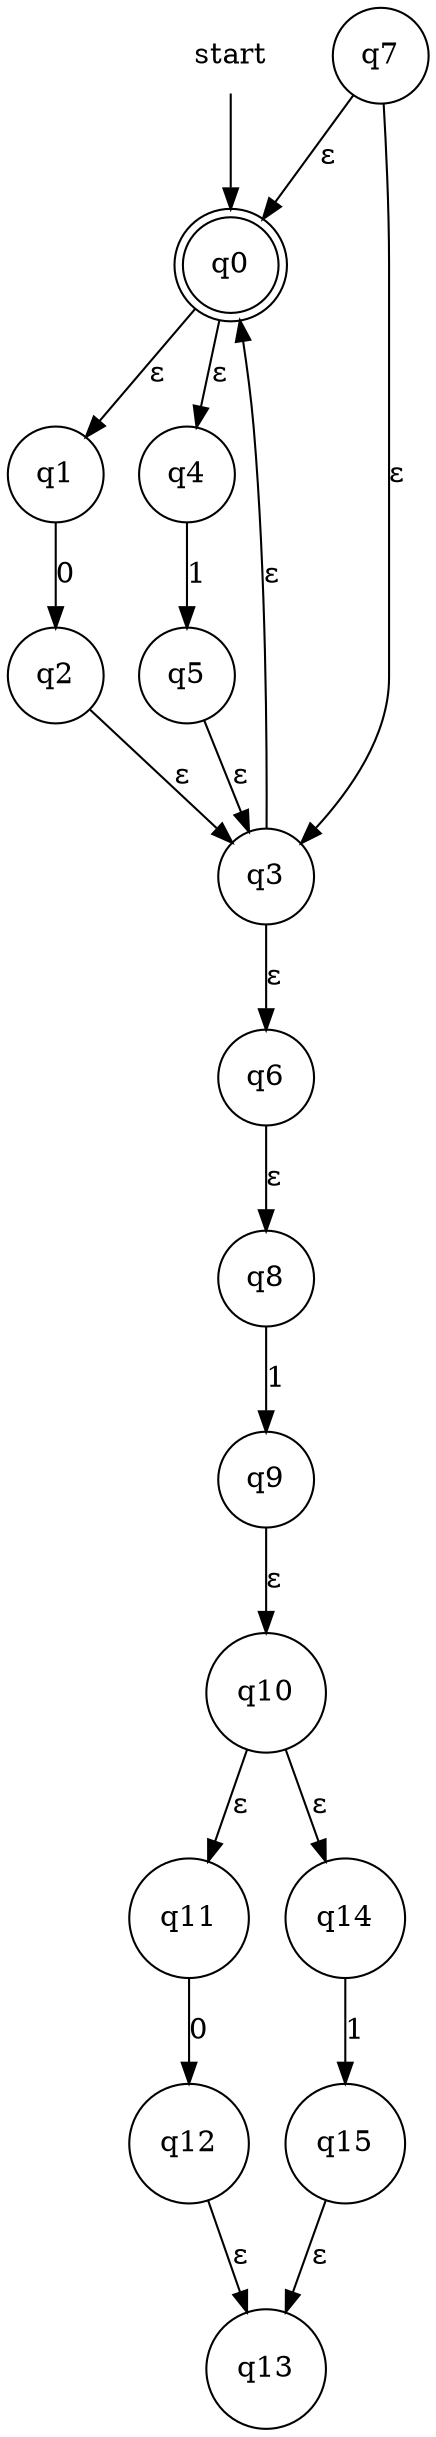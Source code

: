 digraph automaton {
    node [shape=none]; start;
    node [shape=doublecircle]; "q0";
    node [shape=circle];
    start -> "q0";
    "q0" -> "q1" [label="&epsilon;"];
    "q0" -> "q4" [label="&epsilon;"];
    "q1" -> "q2" [label="0"];
    "q2" -> "q3" [label="&epsilon;"];
    "q3" -> "q0" [label="&epsilon;"];
    "q3" -> "q6" [label="&epsilon;"];
    "q4" -> "q5" [label="1"];
    "q5" -> "q3" [label="&epsilon;"];
    "q6" -> "q8" [label="&epsilon;"];
    "q7" -> "q0" [label="&epsilon;"];
    "q7" -> "q3" [label="&epsilon;"];
    "q8" -> "q9" [label="1"];
    "q9" -> "q10" [label="&epsilon;"];
    "q10" -> "q11" [label="&epsilon;"];
    "q10" -> "q14" [label="&epsilon;"];
    "q11" -> "q12" [label="0"];
    "q12" -> "q13" [label="&epsilon;"];
    "q14" -> "q15" [label="1"];
    "q15" -> "q13" [label="&epsilon;"];
}
